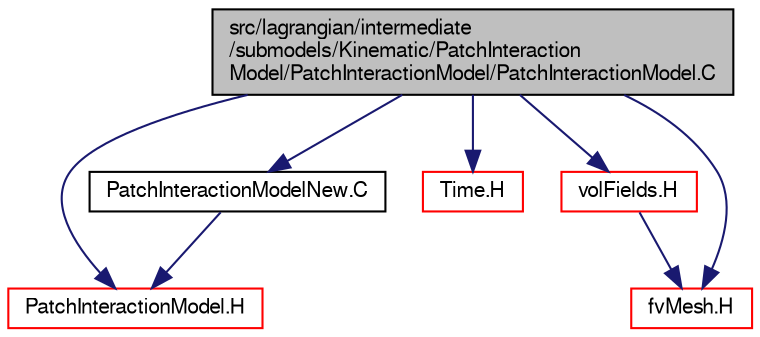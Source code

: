 digraph "src/lagrangian/intermediate/submodels/Kinematic/PatchInteractionModel/PatchInteractionModel/PatchInteractionModel.C"
{
  bgcolor="transparent";
  edge [fontname="FreeSans",fontsize="10",labelfontname="FreeSans",labelfontsize="10"];
  node [fontname="FreeSans",fontsize="10",shape=record];
  Node0 [label="src/lagrangian/intermediate\l/submodels/Kinematic/PatchInteraction\lModel/PatchInteractionModel/PatchInteractionModel.C",height=0.2,width=0.4,color="black", fillcolor="grey75", style="filled", fontcolor="black"];
  Node0 -> Node1 [color="midnightblue",fontsize="10",style="solid",fontname="FreeSans"];
  Node1 [label="PatchInteractionModel.H",height=0.2,width=0.4,color="red",URL="$a05957.html"];
  Node0 -> Node242 [color="midnightblue",fontsize="10",style="solid",fontname="FreeSans"];
  Node242 [label="fvMesh.H",height=0.2,width=0.4,color="red",URL="$a03533.html"];
  Node0 -> Node289 [color="midnightblue",fontsize="10",style="solid",fontname="FreeSans"];
  Node289 [label="Time.H",height=0.2,width=0.4,color="red",URL="$a09311.html"];
  Node0 -> Node310 [color="midnightblue",fontsize="10",style="solid",fontname="FreeSans"];
  Node310 [label="volFields.H",height=0.2,width=0.4,color="red",URL="$a02750.html"];
  Node310 -> Node242 [color="midnightblue",fontsize="10",style="solid",fontname="FreeSans"];
  Node0 -> Node341 [color="midnightblue",fontsize="10",style="solid",fontname="FreeSans"];
  Node341 [label="PatchInteractionModelNew.C",height=0.2,width=0.4,color="black",URL="$a05960.html"];
  Node341 -> Node1 [color="midnightblue",fontsize="10",style="solid",fontname="FreeSans"];
}
